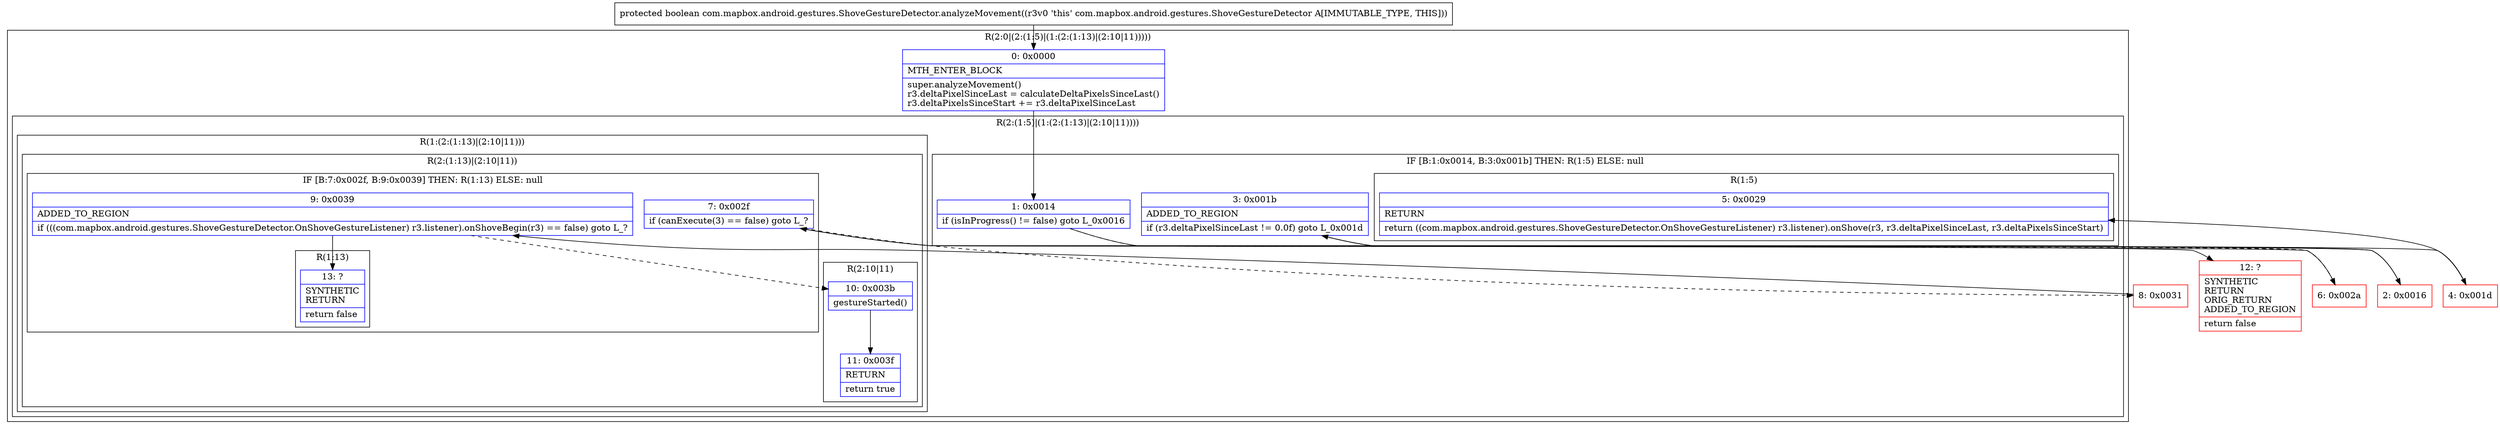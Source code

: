 digraph "CFG forcom.mapbox.android.gestures.ShoveGestureDetector.analyzeMovement()Z" {
subgraph cluster_Region_1919425706 {
label = "R(2:0|(2:(1:5)|(1:(2:(1:13)|(2:10|11)))))";
node [shape=record,color=blue];
Node_0 [shape=record,label="{0\:\ 0x0000|MTH_ENTER_BLOCK\l|super.analyzeMovement()\lr3.deltaPixelSinceLast = calculateDeltaPixelsSinceLast()\lr3.deltaPixelsSinceStart += r3.deltaPixelSinceLast\l}"];
subgraph cluster_Region_1590674985 {
label = "R(2:(1:5)|(1:(2:(1:13)|(2:10|11))))";
node [shape=record,color=blue];
subgraph cluster_IfRegion_485857271 {
label = "IF [B:1:0x0014, B:3:0x001b] THEN: R(1:5) ELSE: null";
node [shape=record,color=blue];
Node_1 [shape=record,label="{1\:\ 0x0014|if (isInProgress() != false) goto L_0x0016\l}"];
Node_3 [shape=record,label="{3\:\ 0x001b|ADDED_TO_REGION\l|if (r3.deltaPixelSinceLast != 0.0f) goto L_0x001d\l}"];
subgraph cluster_Region_348577792 {
label = "R(1:5)";
node [shape=record,color=blue];
Node_5 [shape=record,label="{5\:\ 0x0029|RETURN\l|return ((com.mapbox.android.gestures.ShoveGestureDetector.OnShoveGestureListener) r3.listener).onShove(r3, r3.deltaPixelSinceLast, r3.deltaPixelsSinceStart)\l}"];
}
}
subgraph cluster_Region_645477246 {
label = "R(1:(2:(1:13)|(2:10|11)))";
node [shape=record,color=blue];
subgraph cluster_Region_103241494 {
label = "R(2:(1:13)|(2:10|11))";
node [shape=record,color=blue];
subgraph cluster_IfRegion_912077322 {
label = "IF [B:7:0x002f, B:9:0x0039] THEN: R(1:13) ELSE: null";
node [shape=record,color=blue];
Node_7 [shape=record,label="{7\:\ 0x002f|if (canExecute(3) == false) goto L_?\l}"];
Node_9 [shape=record,label="{9\:\ 0x0039|ADDED_TO_REGION\l|if (((com.mapbox.android.gestures.ShoveGestureDetector.OnShoveGestureListener) r3.listener).onShoveBegin(r3) == false) goto L_?\l}"];
subgraph cluster_Region_355996193 {
label = "R(1:13)";
node [shape=record,color=blue];
Node_13 [shape=record,label="{13\:\ ?|SYNTHETIC\lRETURN\l|return false\l}"];
}
}
subgraph cluster_Region_2058690875 {
label = "R(2:10|11)";
node [shape=record,color=blue];
Node_10 [shape=record,label="{10\:\ 0x003b|gestureStarted()\l}"];
Node_11 [shape=record,label="{11\:\ 0x003f|RETURN\l|return true\l}"];
}
}
}
}
}
Node_2 [shape=record,color=red,label="{2\:\ 0x0016}"];
Node_4 [shape=record,color=red,label="{4\:\ 0x001d}"];
Node_6 [shape=record,color=red,label="{6\:\ 0x002a}"];
Node_8 [shape=record,color=red,label="{8\:\ 0x0031}"];
Node_12 [shape=record,color=red,label="{12\:\ ?|SYNTHETIC\lRETURN\lORIG_RETURN\lADDED_TO_REGION\l|return false\l}"];
MethodNode[shape=record,label="{protected boolean com.mapbox.android.gestures.ShoveGestureDetector.analyzeMovement((r3v0 'this' com.mapbox.android.gestures.ShoveGestureDetector A[IMMUTABLE_TYPE, THIS])) }"];
MethodNode -> Node_0;
Node_0 -> Node_1;
Node_1 -> Node_2;
Node_1 -> Node_6[style=dashed];
Node_3 -> Node_4;
Node_3 -> Node_6[style=dashed];
Node_7 -> Node_8[style=dashed];
Node_7 -> Node_12;
Node_9 -> Node_10[style=dashed];
Node_9 -> Node_13;
Node_10 -> Node_11;
Node_2 -> Node_3;
Node_4 -> Node_5;
Node_6 -> Node_7;
Node_8 -> Node_9;
}

